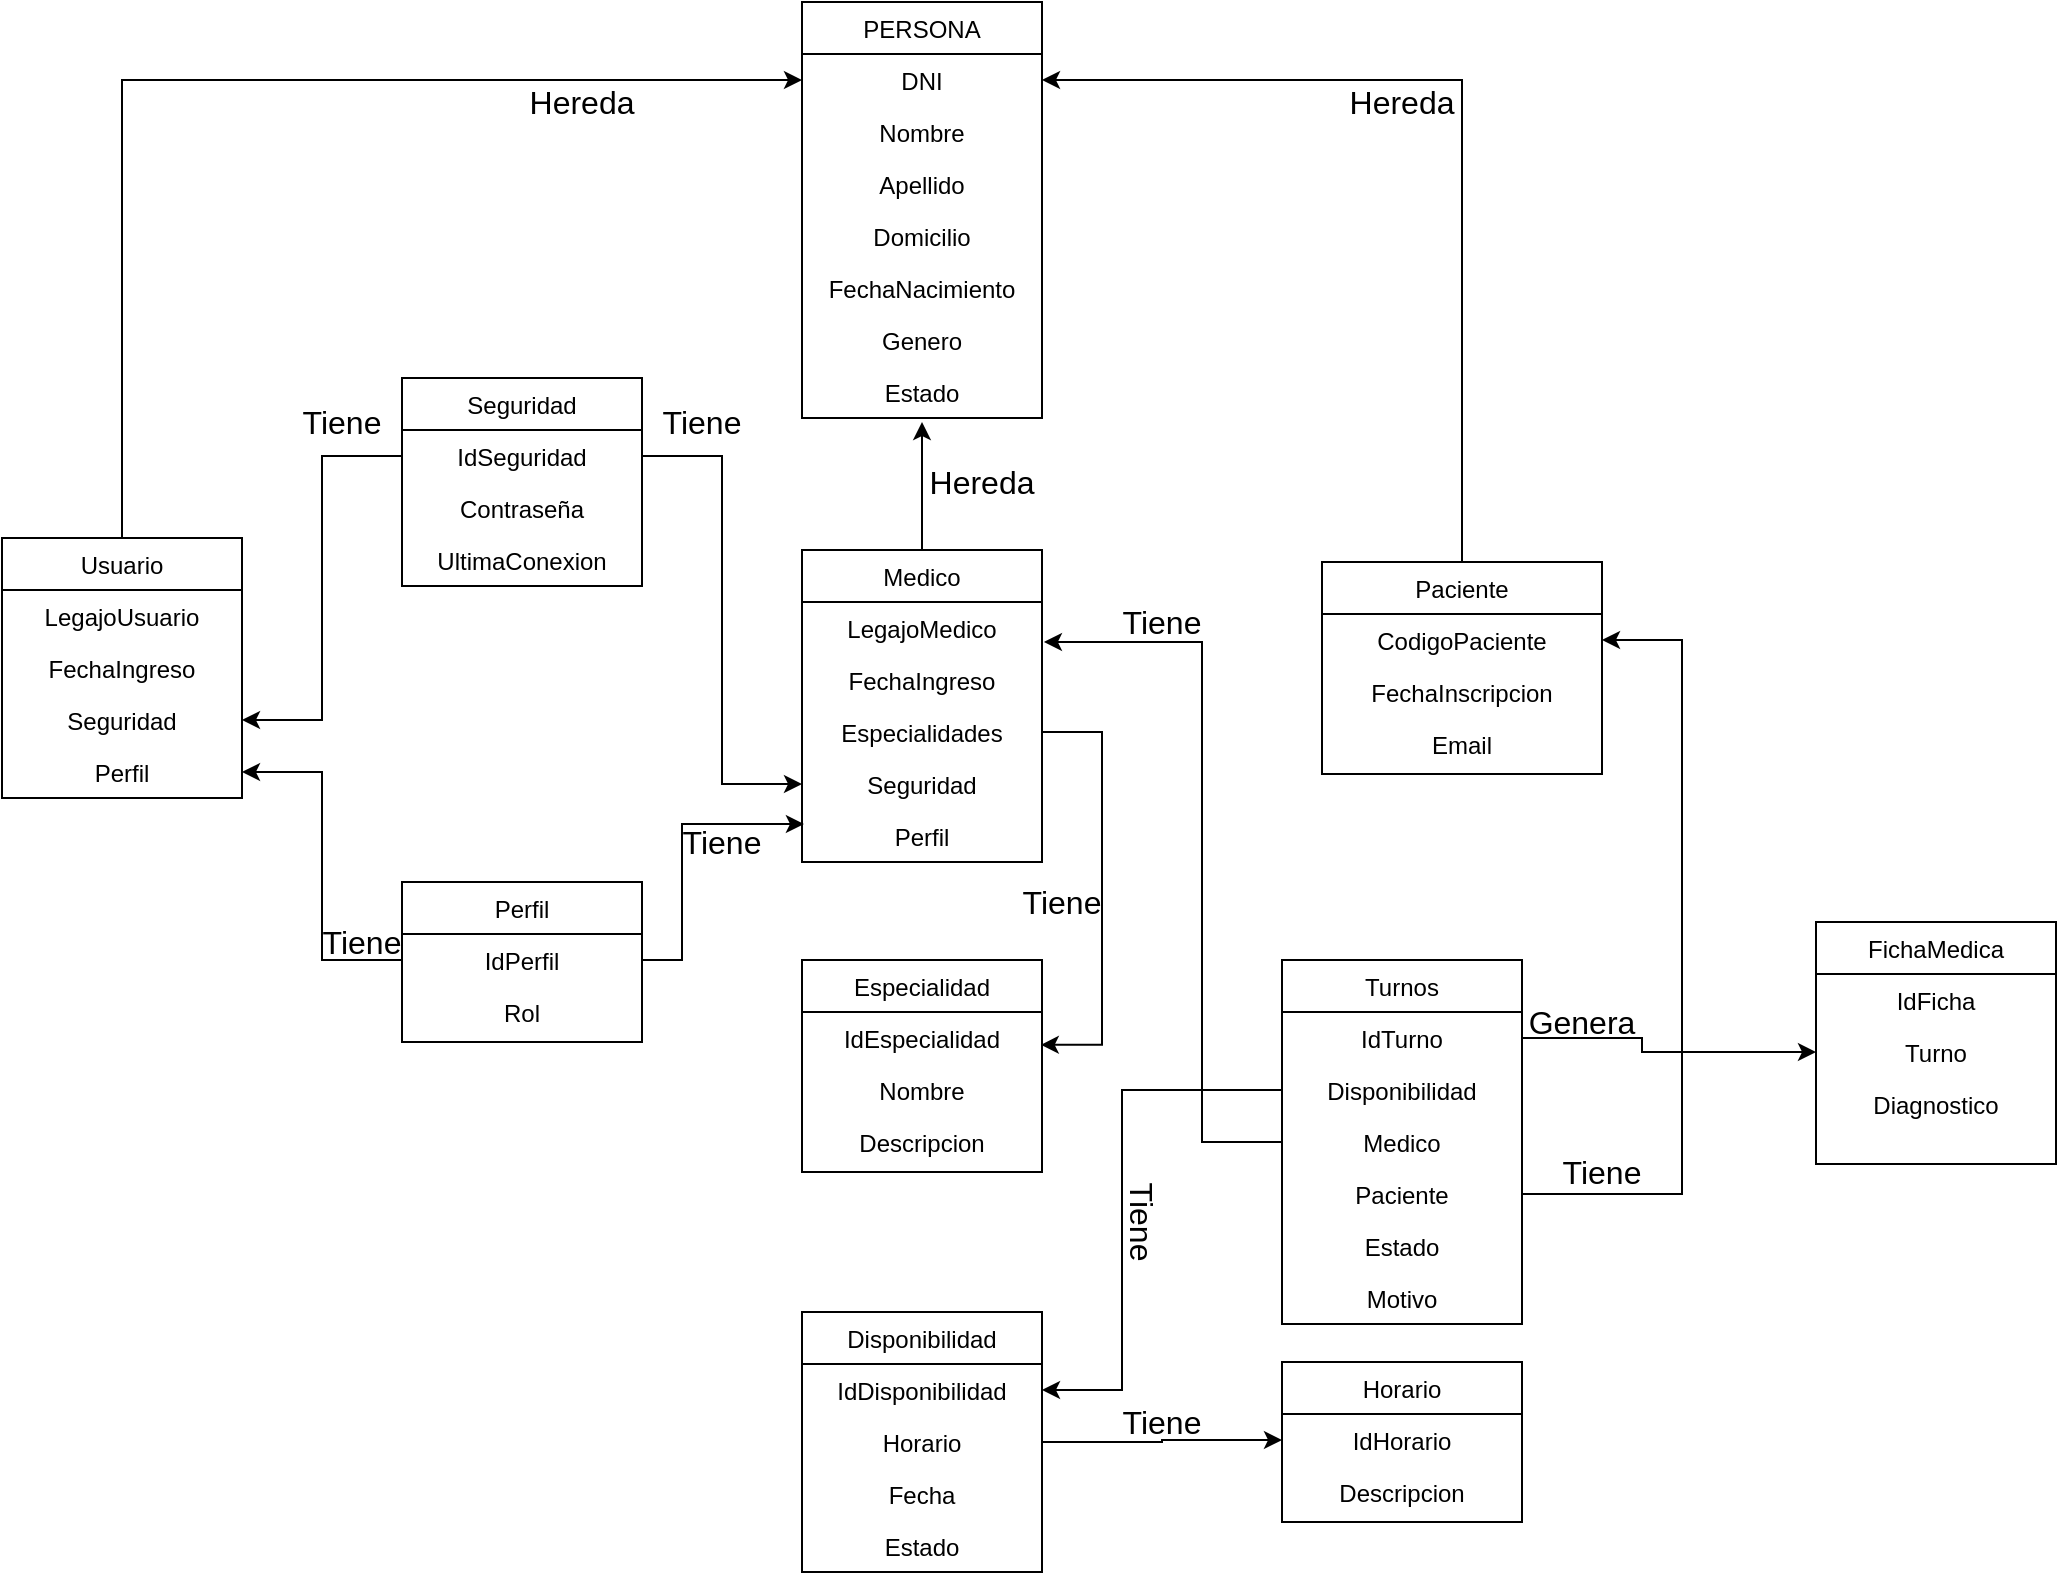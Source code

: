 <mxfile version="13.6.2" type="device"><diagram id="C5RBs43oDa-KdzZeNtuy" name="Page-1"><mxGraphModel dx="1233" dy="240" grid="1" gridSize="10" guides="1" tooltips="1" connect="1" arrows="1" fold="1" page="1" pageScale="1" pageWidth="827" pageHeight="1169" math="0" shadow="0"><root><mxCell id="WIyWlLk6GJQsqaUBKTNV-0"/><mxCell id="WIyWlLk6GJQsqaUBKTNV-1" parent="WIyWlLk6GJQsqaUBKTNV-0"/><mxCell id="n3c4wdN9HSKCLJXgx2xY-4" style="edgeStyle=orthogonalEdgeStyle;rounded=0;orthogonalLoop=1;jettySize=auto;html=1;entryX=0.995;entryY=0.632;entryDx=0;entryDy=0;align=center;exitX=1;exitY=0.5;exitDx=0;exitDy=0;entryPerimeter=0;" parent="WIyWlLk6GJQsqaUBKTNV-1" source="zkfFHV4jXpPFQw0GAbJ--21" target="n3c4wdN9HSKCLJXgx2xY-1" edge="1"><mxGeometry relative="1" as="geometry"><Array as="points"><mxPoint x="350" y="365"/><mxPoint x="350" y="521"/></Array></mxGeometry></mxCell><mxCell id="n3c4wdN9HSKCLJXgx2xY-44" style="edgeStyle=orthogonalEdgeStyle;rounded=0;orthogonalLoop=1;jettySize=auto;html=1;entryX=0;entryY=0.5;entryDx=0;entryDy=0;align=center;" parent="WIyWlLk6GJQsqaUBKTNV-1" source="n3c4wdN9HSKCLJXgx2xY-18" target="n3c4wdN9HSKCLJXgx2xY-46" edge="1"><mxGeometry relative="1" as="geometry"><Array as="points"><mxPoint x="620" y="518"/><mxPoint x="620" y="525"/></Array></mxGeometry></mxCell><mxCell id="n3c4wdN9HSKCLJXgx2xY-55" value="Hereda" style="text;html=1;strokeColor=none;fillColor=none;align=center;verticalAlign=middle;whiteSpace=wrap;rounded=0;fontSize=16;" parent="WIyWlLk6GJQsqaUBKTNV-1" vertex="1"><mxGeometry x="70" y="40" width="40" height="20" as="geometry"/></mxCell><mxCell id="zkfFHV4jXpPFQw0GAbJ--0" value="PERSONA" style="swimlane;fontStyle=0;align=center;verticalAlign=top;childLayout=stackLayout;horizontal=1;startSize=26;horizontalStack=0;resizeParent=1;resizeLast=0;collapsible=1;marginBottom=0;rounded=0;shadow=0;strokeWidth=1;" parent="WIyWlLk6GJQsqaUBKTNV-1" vertex="1"><mxGeometry x="200" width="120" height="208" as="geometry"><mxRectangle x="230" y="140" width="160" height="26" as="alternateBounds"/></mxGeometry></mxCell><mxCell id="zkfFHV4jXpPFQw0GAbJ--1" value="DNI" style="text;align=center;verticalAlign=top;spacingLeft=4;spacingRight=4;overflow=hidden;rotatable=0;points=[[0,0.5],[1,0.5]];portConstraint=eastwest;" parent="zkfFHV4jXpPFQw0GAbJ--0" vertex="1"><mxGeometry y="26" width="120" height="26" as="geometry"/></mxCell><mxCell id="zkfFHV4jXpPFQw0GAbJ--2" value="Nombre" style="text;align=center;verticalAlign=top;spacingLeft=4;spacingRight=4;overflow=hidden;rotatable=0;points=[[0,0.5],[1,0.5]];portConstraint=eastwest;rounded=0;shadow=0;html=0;" parent="zkfFHV4jXpPFQw0GAbJ--0" vertex="1"><mxGeometry y="52" width="120" height="26" as="geometry"/></mxCell><mxCell id="zkfFHV4jXpPFQw0GAbJ--3" value="Apellido" style="text;align=center;verticalAlign=top;spacingLeft=4;spacingRight=4;overflow=hidden;rotatable=0;points=[[0,0.5],[1,0.5]];portConstraint=eastwest;rounded=0;shadow=0;html=0;" parent="zkfFHV4jXpPFQw0GAbJ--0" vertex="1"><mxGeometry y="78" width="120" height="26" as="geometry"/></mxCell><mxCell id="7Ry2c6l5eZmOrycHx8k8-3" value="Domicilio" style="text;align=center;verticalAlign=top;spacingLeft=4;spacingRight=4;overflow=hidden;rotatable=0;points=[[0,0.5],[1,0.5]];portConstraint=eastwest;rounded=0;shadow=0;html=0;" parent="zkfFHV4jXpPFQw0GAbJ--0" vertex="1"><mxGeometry y="104" width="120" height="26" as="geometry"/></mxCell><mxCell id="7Ry2c6l5eZmOrycHx8k8-4" value="FechaNacimiento" style="text;align=center;verticalAlign=top;spacingLeft=4;spacingRight=4;overflow=hidden;rotatable=0;points=[[0,0.5],[1,0.5]];portConstraint=eastwest;rounded=0;shadow=0;html=0;" parent="zkfFHV4jXpPFQw0GAbJ--0" vertex="1"><mxGeometry y="130" width="120" height="26" as="geometry"/></mxCell><mxCell id="7Ry2c6l5eZmOrycHx8k8-5" value="Genero&#10;" style="text;align=center;verticalAlign=top;spacingLeft=4;spacingRight=4;overflow=hidden;rotatable=0;points=[[0,0.5],[1,0.5]];portConstraint=eastwest;rounded=0;shadow=0;html=0;" parent="zkfFHV4jXpPFQw0GAbJ--0" vertex="1"><mxGeometry y="156" width="120" height="26" as="geometry"/></mxCell><mxCell id="XKg7lwXmhDu1XnFWcskx-16" value="Estado" style="text;align=center;verticalAlign=top;spacingLeft=4;spacingRight=4;overflow=hidden;rotatable=0;points=[[0,0.5],[1,0.5]];portConstraint=eastwest;rounded=0;shadow=0;html=0;" parent="zkfFHV4jXpPFQw0GAbJ--0" vertex="1"><mxGeometry y="182" width="120" height="26" as="geometry"/></mxCell><mxCell id="XKg7lwXmhDu1XnFWcskx-0" style="edgeStyle=orthogonalEdgeStyle;rounded=0;orthogonalLoop=1;jettySize=auto;html=1;" parent="WIyWlLk6GJQsqaUBKTNV-1" source="zkfFHV4jXpPFQw0GAbJ--6" target="zkfFHV4jXpPFQw0GAbJ--1" edge="1"><mxGeometry relative="1" as="geometry"/></mxCell><mxCell id="XKg7lwXmhDu1XnFWcskx-5" style="edgeStyle=orthogonalEdgeStyle;rounded=0;orthogonalLoop=1;jettySize=auto;html=1;entryX=1;entryY=0.5;entryDx=0;entryDy=0;exitX=0;exitY=0.5;exitDx=0;exitDy=0;" parent="WIyWlLk6GJQsqaUBKTNV-1" source="7Ry2c6l5eZmOrycHx8k8-17" target="Q7KHCSvQWRtJu6y0Ux4S-0" edge="1"><mxGeometry relative="1" as="geometry"/></mxCell><mxCell id="XKg7lwXmhDu1XnFWcskx-4" style="edgeStyle=orthogonalEdgeStyle;rounded=0;orthogonalLoop=1;jettySize=auto;html=1;exitX=1;exitY=0.5;exitDx=0;exitDy=0;entryX=0.008;entryY=0.269;entryDx=0;entryDy=0;entryPerimeter=0;" parent="WIyWlLk6GJQsqaUBKTNV-1" source="7Ry2c6l5eZmOrycHx8k8-19" edge="1" target="xiYtQZHT9E7-IDqOczby-1"><mxGeometry relative="1" as="geometry"><mxPoint x="59" y="410" as="targetPoint"/><Array as="points"><mxPoint x="140" y="479"/><mxPoint x="140" y="411"/></Array></mxGeometry></mxCell><mxCell id="XKg7lwXmhDu1XnFWcskx-2" style="edgeStyle=orthogonalEdgeStyle;rounded=0;orthogonalLoop=1;jettySize=auto;html=1;" parent="WIyWlLk6GJQsqaUBKTNV-1" source="zkfFHV4jXpPFQw0GAbJ--17" edge="1"><mxGeometry relative="1" as="geometry"><mxPoint x="260" y="210" as="targetPoint"/></mxGeometry></mxCell><mxCell id="zkfFHV4jXpPFQw0GAbJ--17" value="Medico" style="swimlane;fontStyle=0;align=center;verticalAlign=top;childLayout=stackLayout;horizontal=1;startSize=26;horizontalStack=0;resizeParent=1;resizeLast=0;collapsible=1;marginBottom=0;rounded=0;shadow=0;strokeWidth=1;" parent="WIyWlLk6GJQsqaUBKTNV-1" vertex="1"><mxGeometry x="200" y="274" width="120" height="156" as="geometry"><mxRectangle x="550" y="140" width="160" height="26" as="alternateBounds"/></mxGeometry></mxCell><mxCell id="zkfFHV4jXpPFQw0GAbJ--20" value="LegajoMedico&#10;&#10;" style="text;align=center;verticalAlign=top;spacingLeft=4;spacingRight=4;overflow=hidden;rotatable=0;points=[[0,0.5],[1,0.5]];portConstraint=eastwest;rounded=0;shadow=0;html=0;" parent="zkfFHV4jXpPFQw0GAbJ--17" vertex="1"><mxGeometry y="26" width="120" height="26" as="geometry"/></mxCell><mxCell id="zkfFHV4jXpPFQw0GAbJ--19" value="FechaIngreso" style="text;align=center;verticalAlign=top;spacingLeft=4;spacingRight=4;overflow=hidden;rotatable=0;points=[[0,0.5],[1,0.5]];portConstraint=eastwest;rounded=0;shadow=0;html=0;" parent="zkfFHV4jXpPFQw0GAbJ--17" vertex="1"><mxGeometry y="52" width="120" height="26" as="geometry"/></mxCell><mxCell id="zkfFHV4jXpPFQw0GAbJ--21" value="Especialidades" style="text;align=center;verticalAlign=top;spacingLeft=4;spacingRight=4;overflow=hidden;rotatable=0;points=[[0,0.5],[1,0.5]];portConstraint=eastwest;rounded=0;shadow=0;html=0;" parent="zkfFHV4jXpPFQw0GAbJ--17" vertex="1"><mxGeometry y="78" width="120" height="26" as="geometry"/></mxCell><mxCell id="xiYtQZHT9E7-IDqOczby-0" value="Seguridad" style="text;align=center;verticalAlign=top;spacingLeft=4;spacingRight=4;overflow=hidden;rotatable=0;points=[[0,0.5],[1,0.5]];portConstraint=eastwest;rounded=0;shadow=0;html=0;" vertex="1" parent="zkfFHV4jXpPFQw0GAbJ--17"><mxGeometry y="104" width="120" height="26" as="geometry"/></mxCell><mxCell id="xiYtQZHT9E7-IDqOczby-1" value="Perfil" style="text;align=center;verticalAlign=top;spacingLeft=4;spacingRight=4;overflow=hidden;rotatable=0;points=[[0,0.5],[1,0.5]];portConstraint=eastwest;rounded=0;shadow=0;html=0;" vertex="1" parent="zkfFHV4jXpPFQw0GAbJ--17"><mxGeometry y="130" width="120" height="26" as="geometry"/></mxCell><mxCell id="n3c4wdN9HSKCLJXgx2xY-0" value="Especialidad" style="swimlane;fontStyle=0;align=center;verticalAlign=top;childLayout=stackLayout;horizontal=1;startSize=26;horizontalStack=0;resizeParent=1;resizeLast=0;collapsible=1;marginBottom=0;rounded=0;shadow=0;strokeWidth=1;" parent="WIyWlLk6GJQsqaUBKTNV-1" vertex="1"><mxGeometry x="200" y="479" width="120" height="106" as="geometry"><mxRectangle x="550" y="140" width="160" height="26" as="alternateBounds"/></mxGeometry></mxCell><mxCell id="n3c4wdN9HSKCLJXgx2xY-1" value="IdEspecialidad" style="text;align=center;verticalAlign=top;spacingLeft=4;spacingRight=4;overflow=hidden;rotatable=0;points=[[0,0.5],[1,0.5]];portConstraint=eastwest;rounded=0;shadow=0;html=0;" parent="n3c4wdN9HSKCLJXgx2xY-0" vertex="1"><mxGeometry y="26" width="120" height="26" as="geometry"/></mxCell><mxCell id="n3c4wdN9HSKCLJXgx2xY-2" value="Nombre" style="text;align=center;verticalAlign=top;spacingLeft=4;spacingRight=4;overflow=hidden;rotatable=0;points=[[0,0.5],[1,0.5]];portConstraint=eastwest;rounded=0;shadow=0;html=0;" parent="n3c4wdN9HSKCLJXgx2xY-0" vertex="1"><mxGeometry y="52" width="120" height="26" as="geometry"/></mxCell><mxCell id="n3c4wdN9HSKCLJXgx2xY-3" value="Descripcion" style="text;align=center;verticalAlign=top;spacingLeft=4;spacingRight=4;overflow=hidden;rotatable=0;points=[[0,0.5],[1,0.5]];portConstraint=eastwest;rounded=0;shadow=0;html=0;" parent="n3c4wdN9HSKCLJXgx2xY-0" vertex="1"><mxGeometry y="78" width="120" height="26" as="geometry"/></mxCell><mxCell id="n3c4wdN9HSKCLJXgx2xY-37" value="FichaMedica" style="swimlane;fontStyle=0;align=center;verticalAlign=top;childLayout=stackLayout;horizontal=1;startSize=26;horizontalStack=0;resizeParent=1;resizeLast=0;collapsible=1;marginBottom=0;rounded=0;shadow=0;strokeWidth=1;" parent="WIyWlLk6GJQsqaUBKTNV-1" vertex="1"><mxGeometry x="707" y="460" width="120" height="121" as="geometry"><mxRectangle x="340" y="380" width="170" height="26" as="alternateBounds"/></mxGeometry></mxCell><mxCell id="n3c4wdN9HSKCLJXgx2xY-38" value="IdFicha" style="text;align=center;verticalAlign=top;spacingLeft=4;spacingRight=4;overflow=hidden;rotatable=0;points=[[0,0.5],[1,0.5]];portConstraint=eastwest;" parent="n3c4wdN9HSKCLJXgx2xY-37" vertex="1"><mxGeometry y="26" width="120" height="26" as="geometry"/></mxCell><mxCell id="n3c4wdN9HSKCLJXgx2xY-46" value="Turno" style="text;align=center;verticalAlign=top;spacingLeft=4;spacingRight=4;overflow=hidden;rotatable=0;points=[[0,0.5],[1,0.5]];portConstraint=eastwest;" parent="n3c4wdN9HSKCLJXgx2xY-37" vertex="1"><mxGeometry y="52" width="120" height="26" as="geometry"/></mxCell><mxCell id="n3c4wdN9HSKCLJXgx2xY-47" value="Diagnostico" style="text;align=center;verticalAlign=top;spacingLeft=4;spacingRight=4;overflow=hidden;rotatable=0;points=[[0,0.5],[1,0.5]];portConstraint=eastwest;" parent="n3c4wdN9HSKCLJXgx2xY-37" vertex="1"><mxGeometry y="78" width="120" height="26" as="geometry"/></mxCell><mxCell id="7Ry2c6l5eZmOrycHx8k8-15" value="Seguridad" style="swimlane;fontStyle=0;align=center;verticalAlign=top;childLayout=stackLayout;horizontal=1;startSize=26;horizontalStack=0;resizeParent=1;resizeLast=0;collapsible=1;marginBottom=0;rounded=0;shadow=0;strokeWidth=1;" parent="WIyWlLk6GJQsqaUBKTNV-1" vertex="1"><mxGeometry y="188" width="120" height="104" as="geometry"><mxRectangle x="130" y="380" width="160" height="26" as="alternateBounds"/></mxGeometry></mxCell><mxCell id="7Ry2c6l5eZmOrycHx8k8-17" value="IdSeguridad" style="text;align=center;verticalAlign=top;spacingLeft=4;spacingRight=4;overflow=hidden;rotatable=0;points=[[0,0.5],[1,0.5]];portConstraint=eastwest;rounded=0;shadow=0;html=0;" parent="7Ry2c6l5eZmOrycHx8k8-15" vertex="1"><mxGeometry y="26" width="120" height="26" as="geometry"/></mxCell><mxCell id="7Ry2c6l5eZmOrycHx8k8-22" value="Contraseña" style="text;align=center;verticalAlign=top;spacingLeft=4;spacingRight=4;overflow=hidden;rotatable=0;points=[[0,0.5],[1,0.5]];portConstraint=eastwest;rounded=0;shadow=0;html=0;" parent="7Ry2c6l5eZmOrycHx8k8-15" vertex="1"><mxGeometry y="52" width="120" height="26" as="geometry"/></mxCell><mxCell id="Q7KHCSvQWRtJu6y0Ux4S-2" value="UltimaConexion" style="text;align=center;verticalAlign=top;spacingLeft=4;spacingRight=4;overflow=hidden;rotatable=0;points=[[0,0.5],[1,0.5]];portConstraint=eastwest;rounded=0;shadow=0;html=0;" parent="7Ry2c6l5eZmOrycHx8k8-15" vertex="1"><mxGeometry y="78" width="120" height="26" as="geometry"/></mxCell><mxCell id="n3c4wdN9HSKCLJXgx2xY-27" value="Disponibilidad&#10;" style="swimlane;fontStyle=0;align=center;verticalAlign=top;childLayout=stackLayout;horizontal=1;startSize=26;horizontalStack=0;resizeParent=1;resizeLast=0;collapsible=1;marginBottom=0;rounded=0;shadow=0;strokeWidth=1;" parent="WIyWlLk6GJQsqaUBKTNV-1" vertex="1"><mxGeometry x="200" y="655" width="120" height="130" as="geometry"><mxRectangle x="340" y="380" width="170" height="26" as="alternateBounds"/></mxGeometry></mxCell><mxCell id="n3c4wdN9HSKCLJXgx2xY-28" value="IdDisponibilidad" style="text;align=center;verticalAlign=top;spacingLeft=4;spacingRight=4;overflow=hidden;rotatable=0;points=[[0,0.5],[1,0.5]];portConstraint=eastwest;" parent="n3c4wdN9HSKCLJXgx2xY-27" vertex="1"><mxGeometry y="26" width="120" height="26" as="geometry"/></mxCell><mxCell id="n3c4wdN9HSKCLJXgx2xY-33" value="Horario" style="text;align=center;verticalAlign=top;spacingLeft=4;spacingRight=4;overflow=hidden;rotatable=0;points=[[0,0.5],[1,0.5]];portConstraint=eastwest;" parent="n3c4wdN9HSKCLJXgx2xY-27" vertex="1"><mxGeometry y="52" width="120" height="26" as="geometry"/></mxCell><mxCell id="n3c4wdN9HSKCLJXgx2xY-34" value="Fecha&#10;" style="text;align=center;verticalAlign=top;spacingLeft=4;spacingRight=4;overflow=hidden;rotatable=0;points=[[0,0.5],[1,0.5]];portConstraint=eastwest;" parent="n3c4wdN9HSKCLJXgx2xY-27" vertex="1"><mxGeometry y="78" width="120" height="26" as="geometry"/></mxCell><mxCell id="n3c4wdN9HSKCLJXgx2xY-35" value="Estado" style="text;align=center;verticalAlign=top;spacingLeft=4;spacingRight=4;overflow=hidden;rotatable=0;points=[[0,0.5],[1,0.5]];portConstraint=eastwest;" parent="n3c4wdN9HSKCLJXgx2xY-27" vertex="1"><mxGeometry y="104" width="120" height="26" as="geometry"/></mxCell><mxCell id="n3c4wdN9HSKCLJXgx2xY-49" value="Horario" style="swimlane;fontStyle=0;align=center;verticalAlign=top;childLayout=stackLayout;horizontal=1;startSize=26;horizontalStack=0;resizeParent=1;resizeLast=0;collapsible=1;marginBottom=0;rounded=0;shadow=0;strokeWidth=1;" parent="WIyWlLk6GJQsqaUBKTNV-1" vertex="1"><mxGeometry x="440" y="680" width="120" height="80" as="geometry"><mxRectangle x="340" y="380" width="170" height="26" as="alternateBounds"/></mxGeometry></mxCell><mxCell id="n3c4wdN9HSKCLJXgx2xY-50" value="IdHorario" style="text;align=center;verticalAlign=top;spacingLeft=4;spacingRight=4;overflow=hidden;rotatable=0;points=[[0,0.5],[1,0.5]];portConstraint=eastwest;" parent="n3c4wdN9HSKCLJXgx2xY-49" vertex="1"><mxGeometry y="26" width="120" height="26" as="geometry"/></mxCell><mxCell id="n3c4wdN9HSKCLJXgx2xY-51" value="Descripcion" style="text;align=center;verticalAlign=top;spacingLeft=4;spacingRight=4;overflow=hidden;rotatable=0;points=[[0,0.5],[1,0.5]];portConstraint=eastwest;" parent="n3c4wdN9HSKCLJXgx2xY-49" vertex="1"><mxGeometry y="52" width="120" height="26" as="geometry"/></mxCell><mxCell id="n3c4wdN9HSKCLJXgx2xY-17" value="Turnos" style="swimlane;fontStyle=0;align=center;verticalAlign=top;childLayout=stackLayout;horizontal=1;startSize=26;horizontalStack=0;resizeParent=1;resizeLast=0;collapsible=1;marginBottom=0;rounded=0;shadow=0;strokeWidth=1;" parent="WIyWlLk6GJQsqaUBKTNV-1" vertex="1"><mxGeometry x="440" y="479" width="120" height="182" as="geometry"><mxRectangle x="340" y="380" width="170" height="26" as="alternateBounds"/></mxGeometry></mxCell><mxCell id="n3c4wdN9HSKCLJXgx2xY-18" value="IdTurno" style="text;align=center;verticalAlign=top;spacingLeft=4;spacingRight=4;overflow=hidden;rotatable=0;points=[[0,0.5],[1,0.5]];portConstraint=eastwest;" parent="n3c4wdN9HSKCLJXgx2xY-17" vertex="1"><mxGeometry y="26" width="120" height="26" as="geometry"/></mxCell><mxCell id="n3c4wdN9HSKCLJXgx2xY-19" value="Disponibilidad" style="text;align=center;verticalAlign=top;spacingLeft=4;spacingRight=4;overflow=hidden;rotatable=0;points=[[0,0.5],[1,0.5]];portConstraint=eastwest;" parent="n3c4wdN9HSKCLJXgx2xY-17" vertex="1"><mxGeometry y="52" width="120" height="26" as="geometry"/></mxCell><mxCell id="n3c4wdN9HSKCLJXgx2xY-20" value="Medico" style="text;align=center;verticalAlign=top;spacingLeft=4;spacingRight=4;overflow=hidden;rotatable=0;points=[[0,0.5],[1,0.5]];portConstraint=eastwest;" parent="n3c4wdN9HSKCLJXgx2xY-17" vertex="1"><mxGeometry y="78" width="120" height="26" as="geometry"/></mxCell><mxCell id="n3c4wdN9HSKCLJXgx2xY-21" value="Paciente" style="text;align=center;verticalAlign=top;spacingLeft=4;spacingRight=4;overflow=hidden;rotatable=0;points=[[0,0.5],[1,0.5]];portConstraint=eastwest;" parent="n3c4wdN9HSKCLJXgx2xY-17" vertex="1"><mxGeometry y="104" width="120" height="26" as="geometry"/></mxCell><mxCell id="n3c4wdN9HSKCLJXgx2xY-22" value="Estado" style="text;align=center;verticalAlign=top;spacingLeft=4;spacingRight=4;overflow=hidden;rotatable=0;points=[[0,0.5],[1,0.5]];portConstraint=eastwest;" parent="n3c4wdN9HSKCLJXgx2xY-17" vertex="1"><mxGeometry y="130" width="120" height="26" as="geometry"/></mxCell><mxCell id="n3c4wdN9HSKCLJXgx2xY-23" value="Motivo" style="text;align=center;verticalAlign=top;spacingLeft=4;spacingRight=4;overflow=hidden;rotatable=0;points=[[0,0.5],[1,0.5]];portConstraint=eastwest;" parent="n3c4wdN9HSKCLJXgx2xY-17" vertex="1"><mxGeometry y="156" width="120" height="26" as="geometry"/></mxCell><mxCell id="XKg7lwXmhDu1XnFWcskx-1" style="edgeStyle=orthogonalEdgeStyle;rounded=0;orthogonalLoop=1;jettySize=auto;html=1;entryX=1;entryY=0.5;entryDx=0;entryDy=0;" parent="WIyWlLk6GJQsqaUBKTNV-1" source="zkfFHV4jXpPFQw0GAbJ--13" target="zkfFHV4jXpPFQw0GAbJ--1" edge="1"><mxGeometry relative="1" as="geometry"/></mxCell><mxCell id="n3c4wdN9HSKCLJXgx2xY-62" value="Hereda" style="text;html=1;strokeColor=none;fillColor=none;align=center;verticalAlign=middle;whiteSpace=wrap;rounded=0;fontSize=16;" parent="WIyWlLk6GJQsqaUBKTNV-1" vertex="1"><mxGeometry x="480" y="40" width="40" height="20" as="geometry"/></mxCell><mxCell id="XKg7lwXmhDu1XnFWcskx-3" value="Hereda" style="text;html=1;strokeColor=none;fillColor=none;align=center;verticalAlign=middle;whiteSpace=wrap;rounded=0;fontSize=16;" parent="WIyWlLk6GJQsqaUBKTNV-1" vertex="1"><mxGeometry x="270" y="230" width="40" height="20" as="geometry"/></mxCell><mxCell id="XKg7lwXmhDu1XnFWcskx-10" style="edgeStyle=orthogonalEdgeStyle;rounded=0;orthogonalLoop=1;jettySize=auto;html=1;entryX=1;entryY=0.5;entryDx=0;entryDy=0;" parent="WIyWlLk6GJQsqaUBKTNV-1" source="n3c4wdN9HSKCLJXgx2xY-19" target="n3c4wdN9HSKCLJXgx2xY-28" edge="1"><mxGeometry relative="1" as="geometry"><Array as="points"><mxPoint x="360" y="544"/><mxPoint x="360" y="694"/></Array></mxGeometry></mxCell><mxCell id="XKg7lwXmhDu1XnFWcskx-13" style="edgeStyle=orthogonalEdgeStyle;rounded=0;orthogonalLoop=1;jettySize=auto;html=1;entryX=0;entryY=0.5;entryDx=0;entryDy=0;" parent="WIyWlLk6GJQsqaUBKTNV-1" source="n3c4wdN9HSKCLJXgx2xY-33" target="n3c4wdN9HSKCLJXgx2xY-50" edge="1"><mxGeometry relative="1" as="geometry"><Array as="points"><mxPoint x="380" y="720"/><mxPoint x="380" y="719"/></Array></mxGeometry></mxCell><mxCell id="zkfFHV4jXpPFQw0GAbJ--13" value="Paciente" style="swimlane;fontStyle=0;align=center;verticalAlign=top;childLayout=stackLayout;horizontal=1;startSize=26;horizontalStack=0;resizeParent=1;resizeLast=0;collapsible=1;marginBottom=0;rounded=0;shadow=0;strokeWidth=1;" parent="WIyWlLk6GJQsqaUBKTNV-1" vertex="1"><mxGeometry x="460" y="280" width="140" height="106" as="geometry"><mxRectangle x="340" y="380" width="170" height="26" as="alternateBounds"/></mxGeometry></mxCell><mxCell id="zkfFHV4jXpPFQw0GAbJ--14" value="CodigoPaciente" style="text;align=center;verticalAlign=top;spacingLeft=4;spacingRight=4;overflow=hidden;rotatable=0;points=[[0,0.5],[1,0.5]];portConstraint=eastwest;" parent="zkfFHV4jXpPFQw0GAbJ--13" vertex="1"><mxGeometry y="26" width="140" height="26" as="geometry"/></mxCell><mxCell id="n3c4wdN9HSKCLJXgx2xY-12" value="FechaInscripcion" style="text;align=center;verticalAlign=top;spacingLeft=4;spacingRight=4;overflow=hidden;rotatable=0;points=[[0,0.5],[1,0.5]];portConstraint=eastwest;" parent="zkfFHV4jXpPFQw0GAbJ--13" vertex="1"><mxGeometry y="52" width="140" height="26" as="geometry"/></mxCell><mxCell id="n3c4wdN9HSKCLJXgx2xY-13" value="Email" style="text;align=center;verticalAlign=top;spacingLeft=4;spacingRight=4;overflow=hidden;rotatable=0;points=[[0,0.5],[1,0.5]];portConstraint=eastwest;" parent="zkfFHV4jXpPFQw0GAbJ--13" vertex="1"><mxGeometry y="78" width="140" height="26" as="geometry"/></mxCell><mxCell id="XKg7lwXmhDu1XnFWcskx-17" value="Genera" style="text;html=1;strokeColor=none;fillColor=none;align=center;verticalAlign=middle;whiteSpace=wrap;rounded=0;fontSize=16;rotation=0;" parent="WIyWlLk6GJQsqaUBKTNV-1" vertex="1"><mxGeometry x="570" y="500" width="40" height="20" as="geometry"/></mxCell><mxCell id="XKg7lwXmhDu1XnFWcskx-18" style="edgeStyle=orthogonalEdgeStyle;rounded=0;orthogonalLoop=1;jettySize=auto;html=1;entryX=1;entryY=0.5;entryDx=0;entryDy=0;" parent="WIyWlLk6GJQsqaUBKTNV-1" source="n3c4wdN9HSKCLJXgx2xY-21" target="zkfFHV4jXpPFQw0GAbJ--14" edge="1"><mxGeometry relative="1" as="geometry"><Array as="points"><mxPoint x="640" y="596"/><mxPoint x="640" y="319"/></Array></mxGeometry></mxCell><mxCell id="XKg7lwXmhDu1XnFWcskx-19" value="Tiene" style="text;html=1;strokeColor=none;fillColor=none;align=center;verticalAlign=middle;whiteSpace=wrap;rounded=0;fontSize=16;rotation=0;" parent="WIyWlLk6GJQsqaUBKTNV-1" vertex="1"><mxGeometry x="580" y="575" width="40" height="20" as="geometry"/></mxCell><mxCell id="XKg7lwXmhDu1XnFWcskx-20" style="edgeStyle=orthogonalEdgeStyle;rounded=0;orthogonalLoop=1;jettySize=auto;html=1;entryX=1.008;entryY=0.769;entryDx=0;entryDy=0;entryPerimeter=0;" parent="WIyWlLk6GJQsqaUBKTNV-1" source="n3c4wdN9HSKCLJXgx2xY-20" target="zkfFHV4jXpPFQw0GAbJ--20" edge="1"><mxGeometry relative="1" as="geometry"><Array as="points"><mxPoint x="400" y="570"/><mxPoint x="400" y="320"/></Array></mxGeometry></mxCell><mxCell id="XKg7lwXmhDu1XnFWcskx-21" value="Tiene" style="text;html=1;strokeColor=none;fillColor=none;align=center;verticalAlign=middle;whiteSpace=wrap;rounded=0;fontSize=16;rotation=0;" parent="WIyWlLk6GJQsqaUBKTNV-1" vertex="1"><mxGeometry x="360" y="300" width="40" height="20" as="geometry"/></mxCell><mxCell id="XKg7lwXmhDu1XnFWcskx-23" value="Tiene" style="text;html=1;strokeColor=none;fillColor=none;align=center;verticalAlign=middle;whiteSpace=wrap;rounded=0;fontSize=16;rotation=90;" parent="WIyWlLk6GJQsqaUBKTNV-1" vertex="1"><mxGeometry x="350" y="600" width="40" height="20" as="geometry"/></mxCell><mxCell id="XKg7lwXmhDu1XnFWcskx-24" value="Tiene" style="text;html=1;strokeColor=none;fillColor=none;align=center;verticalAlign=middle;whiteSpace=wrap;rounded=0;fontSize=16;rotation=0;" parent="WIyWlLk6GJQsqaUBKTNV-1" vertex="1"><mxGeometry x="360" y="700" width="40" height="20" as="geometry"/></mxCell><mxCell id="XKg7lwXmhDu1XnFWcskx-25" value="Tiene" style="text;html=1;strokeColor=none;fillColor=none;align=center;verticalAlign=middle;whiteSpace=wrap;rounded=0;fontSize=16;rotation=0;" parent="WIyWlLk6GJQsqaUBKTNV-1" vertex="1"><mxGeometry x="310" y="440" width="40" height="20" as="geometry"/></mxCell><mxCell id="Q7KHCSvQWRtJu6y0Ux4S-3" value="Tiene" style="text;html=1;strokeColor=none;fillColor=none;align=center;verticalAlign=middle;whiteSpace=wrap;rounded=0;fontSize=16;rotation=0;" parent="WIyWlLk6GJQsqaUBKTNV-1" vertex="1"><mxGeometry x="-50" y="200" width="40" height="20" as="geometry"/></mxCell><mxCell id="Q7KHCSvQWRtJu6y0Ux4S-4" value="Tiene" style="text;html=1;strokeColor=none;fillColor=none;align=center;verticalAlign=middle;whiteSpace=wrap;rounded=0;fontSize=16;rotation=0;" parent="WIyWlLk6GJQsqaUBKTNV-1" vertex="1"><mxGeometry x="140" y="410" width="40" height="20" as="geometry"/></mxCell><mxCell id="7Ry2c6l5eZmOrycHx8k8-18" value="Perfil" style="swimlane;fontStyle=0;align=center;verticalAlign=top;childLayout=stackLayout;horizontal=1;startSize=26;horizontalStack=0;resizeParent=1;resizeLast=0;collapsible=1;marginBottom=0;rounded=0;shadow=0;strokeWidth=1;" parent="WIyWlLk6GJQsqaUBKTNV-1" vertex="1"><mxGeometry y="440" width="120" height="80" as="geometry"><mxRectangle x="130" y="380" width="160" height="26" as="alternateBounds"/></mxGeometry></mxCell><mxCell id="7Ry2c6l5eZmOrycHx8k8-19" value="IdPerfil" style="text;align=center;verticalAlign=top;spacingLeft=4;spacingRight=4;overflow=hidden;rotatable=0;points=[[0,0.5],[1,0.5]];portConstraint=eastwest;" parent="7Ry2c6l5eZmOrycHx8k8-18" vertex="1"><mxGeometry y="26" width="120" height="26" as="geometry"/></mxCell><mxCell id="7Ry2c6l5eZmOrycHx8k8-20" value="Rol" style="text;align=center;verticalAlign=top;spacingLeft=4;spacingRight=4;overflow=hidden;rotatable=0;points=[[0,0.5],[1,0.5]];portConstraint=eastwest;rounded=0;shadow=0;html=0;" parent="7Ry2c6l5eZmOrycHx8k8-18" vertex="1"><mxGeometry y="52" width="120" height="26" as="geometry"/></mxCell><mxCell id="xiYtQZHT9E7-IDqOczby-3" value="Tiene" style="text;html=1;strokeColor=none;fillColor=none;align=center;verticalAlign=middle;whiteSpace=wrap;rounded=0;fontSize=16;rotation=0;" vertex="1" parent="WIyWlLk6GJQsqaUBKTNV-1"><mxGeometry x="130" y="200" width="40" height="20" as="geometry"/></mxCell><mxCell id="xiYtQZHT9E7-IDqOczby-4" value="Tiene" style="text;html=1;strokeColor=none;fillColor=none;align=center;verticalAlign=middle;whiteSpace=wrap;rounded=0;fontSize=16;rotation=0;" vertex="1" parent="WIyWlLk6GJQsqaUBKTNV-1"><mxGeometry x="-40" y="460" width="40" height="20" as="geometry"/></mxCell><mxCell id="zkfFHV4jXpPFQw0GAbJ--6" value="Usuario" style="swimlane;fontStyle=0;align=center;verticalAlign=top;childLayout=stackLayout;horizontal=1;startSize=26;horizontalStack=0;resizeParent=1;resizeLast=0;collapsible=1;marginBottom=0;rounded=0;shadow=0;strokeWidth=1;" parent="WIyWlLk6GJQsqaUBKTNV-1" vertex="1"><mxGeometry x="-200" y="268" width="120" height="130" as="geometry"><mxRectangle x="130" y="380" width="160" height="26" as="alternateBounds"/></mxGeometry></mxCell><mxCell id="zkfFHV4jXpPFQw0GAbJ--8" value="LegajoUsuario" style="text;align=center;verticalAlign=top;spacingLeft=4;spacingRight=4;overflow=hidden;rotatable=0;points=[[0,0.5],[1,0.5]];portConstraint=eastwest;rounded=0;shadow=0;html=0;" parent="zkfFHV4jXpPFQw0GAbJ--6" vertex="1"><mxGeometry y="26" width="120" height="26" as="geometry"/></mxCell><mxCell id="XKg7lwXmhDu1XnFWcskx-15" value="FechaIngreso" style="text;align=center;verticalAlign=top;spacingLeft=4;spacingRight=4;overflow=hidden;rotatable=0;points=[[0,0.5],[1,0.5]];portConstraint=eastwest;rounded=0;shadow=0;html=0;" parent="zkfFHV4jXpPFQw0GAbJ--6" vertex="1"><mxGeometry y="52" width="120" height="26" as="geometry"/></mxCell><mxCell id="Q7KHCSvQWRtJu6y0Ux4S-0" value="Seguridad" style="text;align=center;verticalAlign=top;spacingLeft=4;spacingRight=4;overflow=hidden;rotatable=0;points=[[0,0.5],[1,0.5]];portConstraint=eastwest;rounded=0;shadow=0;html=0;" parent="zkfFHV4jXpPFQw0GAbJ--6" vertex="1"><mxGeometry y="78" width="120" height="26" as="geometry"/></mxCell><mxCell id="Q7KHCSvQWRtJu6y0Ux4S-1" value="Perfil" style="text;align=center;verticalAlign=top;spacingLeft=4;spacingRight=4;overflow=hidden;rotatable=0;points=[[0,0.5],[1,0.5]];portConstraint=eastwest;rounded=0;shadow=0;html=0;" parent="zkfFHV4jXpPFQw0GAbJ--6" vertex="1"><mxGeometry y="104" width="120" height="26" as="geometry"/></mxCell><mxCell id="xiYtQZHT9E7-IDqOczby-5" style="edgeStyle=orthogonalEdgeStyle;rounded=0;orthogonalLoop=1;jettySize=auto;html=1;entryX=1;entryY=0.5;entryDx=0;entryDy=0;" edge="1" parent="WIyWlLk6GJQsqaUBKTNV-1" source="7Ry2c6l5eZmOrycHx8k8-19" target="Q7KHCSvQWRtJu6y0Ux4S-1"><mxGeometry relative="1" as="geometry"/></mxCell><mxCell id="xiYtQZHT9E7-IDqOczby-6" style="edgeStyle=orthogonalEdgeStyle;rounded=0;orthogonalLoop=1;jettySize=auto;html=1;entryX=0;entryY=0.5;entryDx=0;entryDy=0;" edge="1" parent="WIyWlLk6GJQsqaUBKTNV-1" source="7Ry2c6l5eZmOrycHx8k8-17" target="xiYtQZHT9E7-IDqOczby-0"><mxGeometry relative="1" as="geometry"/></mxCell></root></mxGraphModel></diagram></mxfile>